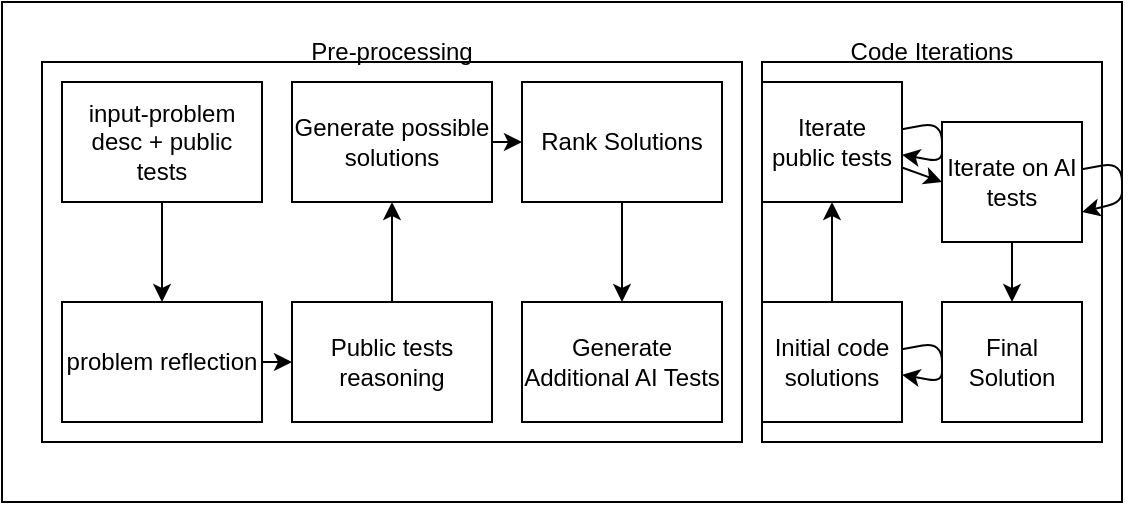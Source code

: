 <mxfile>
    <diagram id="ISaK9VhZ3HLSNS6dEwtq" name="Page-1">
        <mxGraphModel dx="694" dy="692" grid="1" gridSize="10" guides="1" tooltips="1" connect="1" arrows="1" fold="1" page="1" pageScale="1" pageWidth="850" pageHeight="1100" math="0" shadow="0">
            <root>
                <mxCell id="0"/>
                <mxCell id="1" parent="0"/>
                <mxCell id="2" value="" style="rounded=0;whiteSpace=wrap;html=1;" vertex="1" parent="1">
                    <mxGeometry x="80" y="120" width="560" height="250" as="geometry"/>
                </mxCell>
                <mxCell id="3" value="" style="rounded=0;whiteSpace=wrap;html=1;" vertex="1" parent="1">
                    <mxGeometry x="100" y="150" width="350" height="190" as="geometry"/>
                </mxCell>
                <mxCell id="4" value="" style="rounded=0;whiteSpace=wrap;html=1;" vertex="1" parent="1">
                    <mxGeometry x="460" y="150" width="170" height="190" as="geometry"/>
                </mxCell>
                <mxCell id="5" value="Pre-processing" style="text;html=1;strokeColor=none;fillColor=none;align=center;verticalAlign=middle;whiteSpace=wrap;rounded=0;" vertex="1" parent="1">
                    <mxGeometry x="225" y="130" width="100" height="30" as="geometry"/>
                </mxCell>
                <mxCell id="6" value="Code Iterations" style="text;html=1;strokeColor=none;fillColor=none;align=center;verticalAlign=middle;whiteSpace=wrap;rounded=0;" vertex="1" parent="1">
                    <mxGeometry x="495" y="130" width="100" height="30" as="geometry"/>
                </mxCell>
                <mxCell id="11" style="edgeStyle=none;html=1;entryX=0.5;entryY=0;entryDx=0;entryDy=0;" edge="1" parent="1" source="7" target="8">
                    <mxGeometry relative="1" as="geometry"/>
                </mxCell>
                <mxCell id="7" value="input-problem desc + public tests" style="rounded=0;whiteSpace=wrap;html=1;" vertex="1" parent="1">
                    <mxGeometry x="110" y="160" width="100" height="60" as="geometry"/>
                </mxCell>
                <mxCell id="12" style="edgeStyle=none;html=1;" edge="1" parent="1" source="8" target="10">
                    <mxGeometry relative="1" as="geometry"/>
                </mxCell>
                <mxCell id="8" value="problem reflection" style="rounded=0;whiteSpace=wrap;html=1;" vertex="1" parent="1">
                    <mxGeometry x="110" y="270" width="100" height="60" as="geometry"/>
                </mxCell>
                <mxCell id="15" style="edgeStyle=none;html=1;entryX=0;entryY=0.5;entryDx=0;entryDy=0;" edge="1" parent="1" source="9" target="14">
                    <mxGeometry relative="1" as="geometry"/>
                </mxCell>
                <mxCell id="9" value="Generate possible solutions" style="rounded=0;whiteSpace=wrap;html=1;" vertex="1" parent="1">
                    <mxGeometry x="225" y="160" width="100" height="60" as="geometry"/>
                </mxCell>
                <mxCell id="13" style="edgeStyle=none;html=1;" edge="1" parent="1" source="10" target="9">
                    <mxGeometry relative="1" as="geometry"/>
                </mxCell>
                <mxCell id="10" value="Public tests reasoning" style="rounded=0;whiteSpace=wrap;html=1;" vertex="1" parent="1">
                    <mxGeometry x="225" y="270" width="100" height="60" as="geometry"/>
                </mxCell>
                <mxCell id="17" style="edgeStyle=none;html=1;entryX=0.5;entryY=0;entryDx=0;entryDy=0;" edge="1" parent="1" source="14" target="16">
                    <mxGeometry relative="1" as="geometry"/>
                </mxCell>
                <mxCell id="14" value="Rank Solutions" style="rounded=0;whiteSpace=wrap;html=1;" vertex="1" parent="1">
                    <mxGeometry x="340" y="160" width="100" height="60" as="geometry"/>
                </mxCell>
                <mxCell id="16" value="Generate Additional AI Tests" style="rounded=0;whiteSpace=wrap;html=1;" vertex="1" parent="1">
                    <mxGeometry x="340" y="270" width="100" height="60" as="geometry"/>
                </mxCell>
                <mxCell id="23" style="edgeStyle=none;html=1;entryX=0;entryY=0.5;entryDx=0;entryDy=0;" edge="1" parent="1" source="18" target="20">
                    <mxGeometry relative="1" as="geometry"/>
                </mxCell>
                <mxCell id="18" value="Iterate public tests" style="rounded=0;whiteSpace=wrap;html=1;" vertex="1" parent="1">
                    <mxGeometry x="460" y="160" width="70" height="60" as="geometry"/>
                </mxCell>
                <mxCell id="22" style="edgeStyle=none;html=1;entryX=0.5;entryY=1;entryDx=0;entryDy=0;" edge="1" parent="1" source="19" target="18">
                    <mxGeometry relative="1" as="geometry"/>
                </mxCell>
                <mxCell id="19" value="Initial code solutions" style="rounded=0;whiteSpace=wrap;html=1;" vertex="1" parent="1">
                    <mxGeometry x="460" y="270" width="70" height="60" as="geometry"/>
                </mxCell>
                <mxCell id="24" style="edgeStyle=none;html=1;" edge="1" parent="1" source="20" target="21">
                    <mxGeometry relative="1" as="geometry"/>
                </mxCell>
                <mxCell id="20" value="Iterate on AI tests" style="rounded=0;whiteSpace=wrap;html=1;" vertex="1" parent="1">
                    <mxGeometry x="550" y="180" width="70" height="60" as="geometry"/>
                </mxCell>
                <mxCell id="21" value="Final Solution" style="rounded=0;whiteSpace=wrap;html=1;" vertex="1" parent="1">
                    <mxGeometry x="550" y="270" width="70" height="60" as="geometry"/>
                </mxCell>
                <mxCell id="26" style="edgeStyle=none;html=1;entryX=1;entryY=0.75;entryDx=0;entryDy=0;" edge="1" parent="1" source="20" target="20">
                    <mxGeometry relative="1" as="geometry"/>
                </mxCell>
                <mxCell id="27" style="edgeStyle=none;html=1;" edge="1" parent="1" source="18" target="18">
                    <mxGeometry relative="1" as="geometry"/>
                </mxCell>
                <mxCell id="28" style="edgeStyle=none;html=1;" edge="1" parent="1" source="19" target="19">
                    <mxGeometry relative="1" as="geometry"/>
                </mxCell>
            </root>
        </mxGraphModel>
    </diagram>
</mxfile>